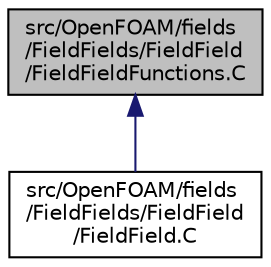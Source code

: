 digraph "src/OpenFOAM/fields/FieldFields/FieldField/FieldFieldFunctions.C"
{
  bgcolor="transparent";
  edge [fontname="Helvetica",fontsize="10",labelfontname="Helvetica",labelfontsize="10"];
  node [fontname="Helvetica",fontsize="10",shape=record];
  Node1 [label="src/OpenFOAM/fields\l/FieldFields/FieldField\l/FieldFieldFunctions.C",height=0.2,width=0.4,color="black", fillcolor="grey75", style="filled", fontcolor="black"];
  Node1 -> Node2 [dir="back",color="midnightblue",fontsize="10",style="solid",fontname="Helvetica"];
  Node2 [label="src/OpenFOAM/fields\l/FieldFields/FieldField\l/FieldField.C",height=0.2,width=0.4,color="black",URL="$a07931.html",tooltip="Generic fieldField type. "];
}
